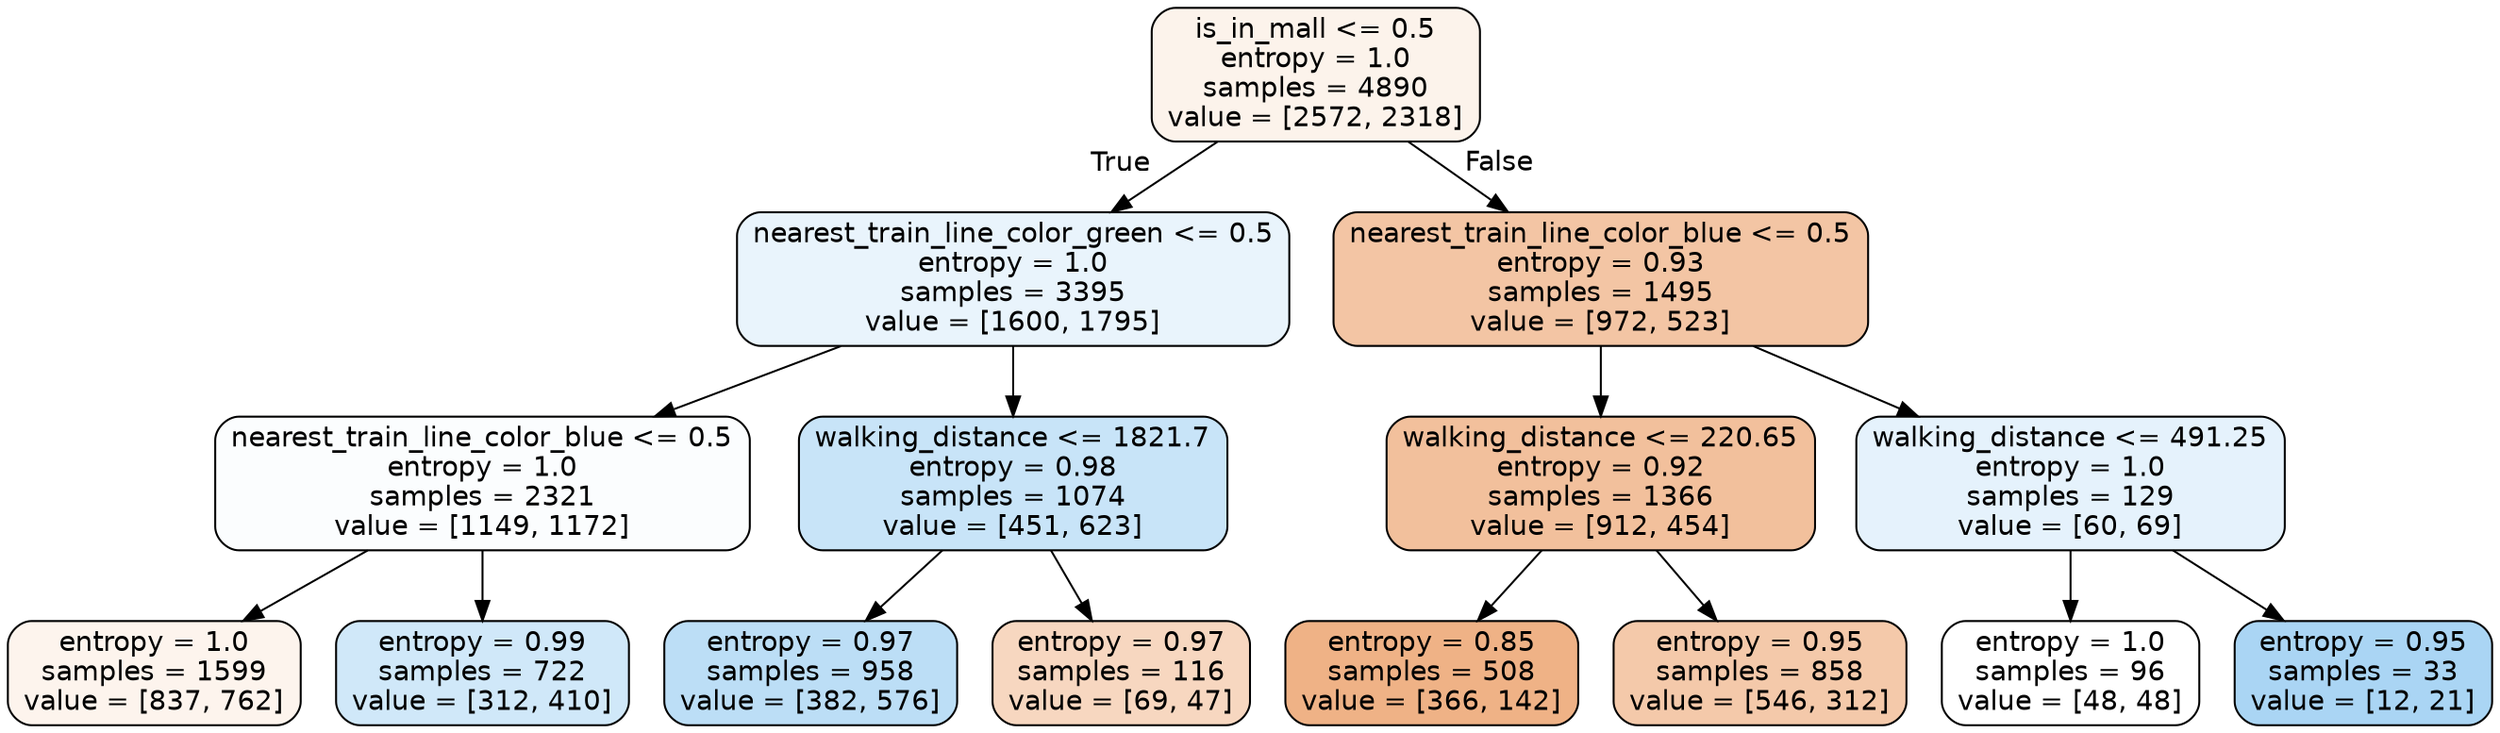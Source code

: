 digraph Tree {
node [shape=box, style="filled, rounded", color="black", fontname="helvetica"] ;
edge [fontname="helvetica"] ;
0 [label="is_in_mall <= 0.5\nentropy = 1.0\nsamples = 4890\nvalue = [2572, 2318]", fillcolor="#fcf3eb"] ;
1 [label="nearest_train_line_color_green <= 0.5\nentropy = 1.0\nsamples = 3395\nvalue = [1600, 1795]", fillcolor="#e9f4fc"] ;
0 -> 1 [labeldistance=2.5, labelangle=45, headlabel="True"] ;
2 [label="nearest_train_line_color_blue <= 0.5\nentropy = 1.0\nsamples = 2321\nvalue = [1149, 1172]", fillcolor="#fbfdfe"] ;
1 -> 2 ;
3 [label="entropy = 1.0\nsamples = 1599\nvalue = [837, 762]", fillcolor="#fdf4ed"] ;
2 -> 3 ;
4 [label="entropy = 0.99\nsamples = 722\nvalue = [312, 410]", fillcolor="#d0e8f9"] ;
2 -> 4 ;
5 [label="walking_distance <= 1821.7\nentropy = 0.98\nsamples = 1074\nvalue = [451, 623]", fillcolor="#c8e4f8"] ;
1 -> 5 ;
6 [label="entropy = 0.97\nsamples = 958\nvalue = [382, 576]", fillcolor="#bcdef6"] ;
5 -> 6 ;
7 [label="entropy = 0.97\nsamples = 116\nvalue = [69, 47]", fillcolor="#f7d7c0"] ;
5 -> 7 ;
8 [label="nearest_train_line_color_blue <= 0.5\nentropy = 0.93\nsamples = 1495\nvalue = [972, 523]", fillcolor="#f3c5a4"] ;
0 -> 8 [labeldistance=2.5, labelangle=-45, headlabel="False"] ;
9 [label="walking_distance <= 220.65\nentropy = 0.92\nsamples = 1366\nvalue = [912, 454]", fillcolor="#f2c09c"] ;
8 -> 9 ;
10 [label="entropy = 0.85\nsamples = 508\nvalue = [366, 142]", fillcolor="#efb286"] ;
9 -> 10 ;
11 [label="entropy = 0.95\nsamples = 858\nvalue = [546, 312]", fillcolor="#f4c9aa"] ;
9 -> 11 ;
12 [label="walking_distance <= 491.25\nentropy = 1.0\nsamples = 129\nvalue = [60, 69]", fillcolor="#e5f2fc"] ;
8 -> 12 ;
13 [label="entropy = 1.0\nsamples = 96\nvalue = [48, 48]", fillcolor="#ffffff"] ;
12 -> 13 ;
14 [label="entropy = 0.95\nsamples = 33\nvalue = [12, 21]", fillcolor="#aad5f4"] ;
12 -> 14 ;
}